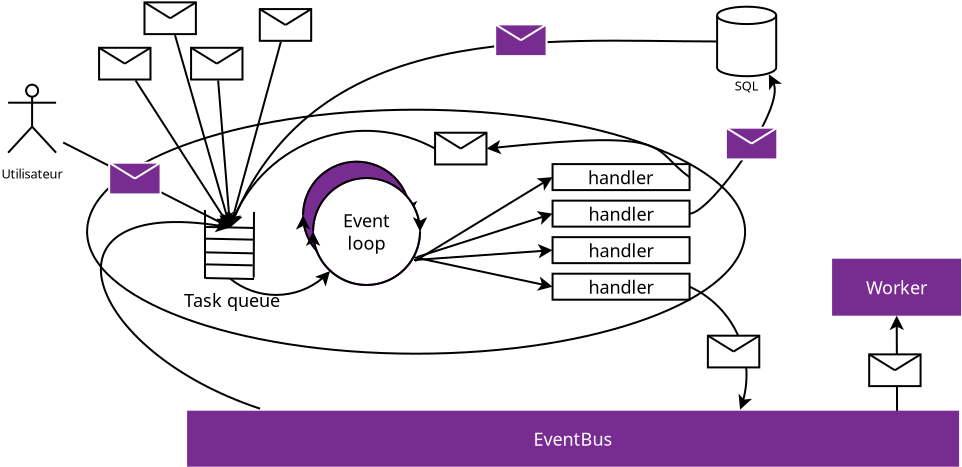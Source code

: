 <?xml version="1.0" encoding="UTF-8"?>
<dia:diagram xmlns:dia="http://www.lysator.liu.se/~alla/dia/">
  <dia:layer name="Background" visible="true" active="true">
    <dia:object type="Standard - Ellipse" version="0" id="O0">
      <dia:attribute name="obj_pos">
        <dia:point val="12.75,11.6"/>
      </dia:attribute>
      <dia:attribute name="obj_bb">
        <dia:rectangle val="12.7,11.55;45.7,23.85"/>
      </dia:attribute>
      <dia:attribute name="elem_corner">
        <dia:point val="12.75,11.6"/>
      </dia:attribute>
      <dia:attribute name="elem_width">
        <dia:real val="32.9"/>
      </dia:attribute>
      <dia:attribute name="elem_height">
        <dia:real val="12.2"/>
      </dia:attribute>
      <dia:attribute name="border_width">
        <dia:real val="0.1"/>
      </dia:attribute>
      <dia:attribute name="show_background">
        <dia:boolean val="false"/>
      </dia:attribute>
    </dia:object>
    <dia:object type="Standard - Line" version="0" id="O1">
      <dia:attribute name="obj_pos">
        <dia:point val="53.25,27.25"/>
      </dia:attribute>
      <dia:attribute name="obj_bb">
        <dia:rectangle val="52.871,21.787;53.594,27.3"/>
      </dia:attribute>
      <dia:attribute name="conn_endpoints">
        <dia:point val="53.25,27.25"/>
        <dia:point val="53.23,21.899"/>
      </dia:attribute>
      <dia:attribute name="numcp">
        <dia:int val="1"/>
      </dia:attribute>
      <dia:attribute name="end_arrow">
        <dia:enum val="22"/>
      </dia:attribute>
      <dia:attribute name="end_arrow_length">
        <dia:real val="0.5"/>
      </dia:attribute>
      <dia:attribute name="end_arrow_width">
        <dia:real val="0.5"/>
      </dia:attribute>
      <dia:connections>
        <dia:connection handle="1" to="O45" connection="8"/>
      </dia:connections>
    </dia:object>
    <dia:group>
      <dia:object type="Standard - Box" version="0" id="O2">
        <dia:attribute name="obj_pos">
          <dia:point val="17.949,8.504"/>
        </dia:attribute>
        <dia:attribute name="obj_bb">
          <dia:rectangle val="17.899,8.454;20.569,10.141"/>
        </dia:attribute>
        <dia:attribute name="elem_corner">
          <dia:point val="17.949,8.504"/>
        </dia:attribute>
        <dia:attribute name="elem_width">
          <dia:real val="2.57"/>
        </dia:attribute>
        <dia:attribute name="elem_height">
          <dia:real val="1.587"/>
        </dia:attribute>
        <dia:attribute name="show_background">
          <dia:boolean val="true"/>
        </dia:attribute>
      </dia:object>
      <dia:object type="Standard - Line" version="0" id="O3">
        <dia:attribute name="obj_pos">
          <dia:point val="17.949,8.504"/>
        </dia:attribute>
        <dia:attribute name="obj_bb">
          <dia:rectangle val="17.88,8.435;19.303,9.366"/>
        </dia:attribute>
        <dia:attribute name="conn_endpoints">
          <dia:point val="17.949,8.504"/>
          <dia:point val="19.234,9.298"/>
        </dia:attribute>
        <dia:attribute name="numcp">
          <dia:int val="1"/>
        </dia:attribute>
        <dia:connections>
          <dia:connection handle="0" to="O2" connection="0"/>
          <dia:connection handle="1" to="O2" connection="8"/>
        </dia:connections>
      </dia:object>
      <dia:object type="Standard - Line" version="0" id="O4">
        <dia:attribute name="obj_pos">
          <dia:point val="20.519,8.504"/>
        </dia:attribute>
        <dia:attribute name="obj_bb">
          <dia:rectangle val="19.165,8.435;20.588,9.366"/>
        </dia:attribute>
        <dia:attribute name="conn_endpoints">
          <dia:point val="20.519,8.504"/>
          <dia:point val="19.234,9.298"/>
        </dia:attribute>
        <dia:attribute name="numcp">
          <dia:int val="1"/>
        </dia:attribute>
        <dia:connections>
          <dia:connection handle="0" to="O2" connection="2"/>
          <dia:connection handle="1" to="O2" connection="8"/>
        </dia:connections>
      </dia:object>
    </dia:group>
    <dia:group>
      <dia:object type="Standard - Box" version="0" id="O5">
        <dia:attribute name="obj_pos">
          <dia:point val="13.349,8.504"/>
        </dia:attribute>
        <dia:attribute name="obj_bb">
          <dia:rectangle val="13.299,8.454;15.969,10.141"/>
        </dia:attribute>
        <dia:attribute name="elem_corner">
          <dia:point val="13.349,8.504"/>
        </dia:attribute>
        <dia:attribute name="elem_width">
          <dia:real val="2.57"/>
        </dia:attribute>
        <dia:attribute name="elem_height">
          <dia:real val="1.587"/>
        </dia:attribute>
        <dia:attribute name="show_background">
          <dia:boolean val="true"/>
        </dia:attribute>
      </dia:object>
      <dia:object type="Standard - Line" version="0" id="O6">
        <dia:attribute name="obj_pos">
          <dia:point val="13.349,8.504"/>
        </dia:attribute>
        <dia:attribute name="obj_bb">
          <dia:rectangle val="13.28,8.435;14.703,9.366"/>
        </dia:attribute>
        <dia:attribute name="conn_endpoints">
          <dia:point val="13.349,8.504"/>
          <dia:point val="14.634,9.298"/>
        </dia:attribute>
        <dia:attribute name="numcp">
          <dia:int val="1"/>
        </dia:attribute>
        <dia:connections>
          <dia:connection handle="0" to="O5" connection="0"/>
          <dia:connection handle="1" to="O5" connection="8"/>
        </dia:connections>
      </dia:object>
      <dia:object type="Standard - Line" version="0" id="O7">
        <dia:attribute name="obj_pos">
          <dia:point val="15.919,8.504"/>
        </dia:attribute>
        <dia:attribute name="obj_bb">
          <dia:rectangle val="14.565,8.435;15.988,9.366"/>
        </dia:attribute>
        <dia:attribute name="conn_endpoints">
          <dia:point val="15.919,8.504"/>
          <dia:point val="14.634,9.298"/>
        </dia:attribute>
        <dia:attribute name="numcp">
          <dia:int val="1"/>
        </dia:attribute>
        <dia:connections>
          <dia:connection handle="0" to="O5" connection="2"/>
          <dia:connection handle="1" to="O5" connection="8"/>
        </dia:connections>
      </dia:object>
    </dia:group>
    <dia:group>
      <dia:object type="Standard - Box" version="0" id="O8">
        <dia:attribute name="obj_pos">
          <dia:point val="21.384,6.569"/>
        </dia:attribute>
        <dia:attribute name="obj_bb">
          <dia:rectangle val="21.334,6.519;24.004,8.206"/>
        </dia:attribute>
        <dia:attribute name="elem_corner">
          <dia:point val="21.384,6.569"/>
        </dia:attribute>
        <dia:attribute name="elem_width">
          <dia:real val="2.57"/>
        </dia:attribute>
        <dia:attribute name="elem_height">
          <dia:real val="1.587"/>
        </dia:attribute>
        <dia:attribute name="show_background">
          <dia:boolean val="true"/>
        </dia:attribute>
      </dia:object>
      <dia:object type="Standard - Line" version="0" id="O9">
        <dia:attribute name="obj_pos">
          <dia:point val="21.384,6.569"/>
        </dia:attribute>
        <dia:attribute name="obj_bb">
          <dia:rectangle val="21.315,6.5;22.738,7.431"/>
        </dia:attribute>
        <dia:attribute name="conn_endpoints">
          <dia:point val="21.384,6.569"/>
          <dia:point val="22.669,7.363"/>
        </dia:attribute>
        <dia:attribute name="numcp">
          <dia:int val="1"/>
        </dia:attribute>
        <dia:connections>
          <dia:connection handle="0" to="O8" connection="0"/>
          <dia:connection handle="1" to="O8" connection="8"/>
        </dia:connections>
      </dia:object>
      <dia:object type="Standard - Line" version="0" id="O10">
        <dia:attribute name="obj_pos">
          <dia:point val="23.954,6.569"/>
        </dia:attribute>
        <dia:attribute name="obj_bb">
          <dia:rectangle val="22.6,6.5;24.023,7.431"/>
        </dia:attribute>
        <dia:attribute name="conn_endpoints">
          <dia:point val="23.954,6.569"/>
          <dia:point val="22.669,7.363"/>
        </dia:attribute>
        <dia:attribute name="numcp">
          <dia:int val="1"/>
        </dia:attribute>
        <dia:connections>
          <dia:connection handle="0" to="O8" connection="2"/>
          <dia:connection handle="1" to="O8" connection="8"/>
        </dia:connections>
      </dia:object>
    </dia:group>
    <dia:group>
      <dia:object type="Standard - Box" version="0" id="O11">
        <dia:attribute name="obj_pos">
          <dia:point val="15.619,6.234"/>
        </dia:attribute>
        <dia:attribute name="obj_bb">
          <dia:rectangle val="15.569,6.184;18.239,7.871"/>
        </dia:attribute>
        <dia:attribute name="elem_corner">
          <dia:point val="15.619,6.234"/>
        </dia:attribute>
        <dia:attribute name="elem_width">
          <dia:real val="2.57"/>
        </dia:attribute>
        <dia:attribute name="elem_height">
          <dia:real val="1.587"/>
        </dia:attribute>
        <dia:attribute name="show_background">
          <dia:boolean val="true"/>
        </dia:attribute>
      </dia:object>
      <dia:object type="Standard - Line" version="0" id="O12">
        <dia:attribute name="obj_pos">
          <dia:point val="15.619,6.234"/>
        </dia:attribute>
        <dia:attribute name="obj_bb">
          <dia:rectangle val="15.55,6.165;16.973,7.096"/>
        </dia:attribute>
        <dia:attribute name="conn_endpoints">
          <dia:point val="15.619,6.234"/>
          <dia:point val="16.904,7.028"/>
        </dia:attribute>
        <dia:attribute name="numcp">
          <dia:int val="1"/>
        </dia:attribute>
        <dia:connections>
          <dia:connection handle="0" to="O11" connection="0"/>
          <dia:connection handle="1" to="O11" connection="8"/>
        </dia:connections>
      </dia:object>
      <dia:object type="Standard - Line" version="0" id="O13">
        <dia:attribute name="obj_pos">
          <dia:point val="18.189,6.234"/>
        </dia:attribute>
        <dia:attribute name="obj_bb">
          <dia:rectangle val="16.835,6.165;18.258,7.096"/>
        </dia:attribute>
        <dia:attribute name="conn_endpoints">
          <dia:point val="18.189,6.234"/>
          <dia:point val="16.904,7.028"/>
        </dia:attribute>
        <dia:attribute name="numcp">
          <dia:int val="1"/>
        </dia:attribute>
        <dia:connections>
          <dia:connection handle="0" to="O11" connection="2"/>
          <dia:connection handle="1" to="O11" connection="8"/>
        </dia:connections>
      </dia:object>
    </dia:group>
    <dia:object type="Standard - Line" version="0" id="O14">
      <dia:attribute name="obj_pos">
        <dia:point val="15.175,10.139"/>
      </dia:attribute>
      <dia:attribute name="obj_bb">
        <dia:rectangle val="15.106,10.07;19.97,17.582"/>
      </dia:attribute>
      <dia:attribute name="conn_endpoints">
        <dia:point val="15.175,10.139"/>
        <dia:point val="19.901,17.488"/>
      </dia:attribute>
      <dia:attribute name="numcp">
        <dia:int val="1"/>
      </dia:attribute>
      <dia:attribute name="end_arrow">
        <dia:enum val="22"/>
      </dia:attribute>
      <dia:attribute name="end_arrow_length">
        <dia:real val="0.5"/>
      </dia:attribute>
      <dia:attribute name="end_arrow_width">
        <dia:real val="0.5"/>
      </dia:attribute>
    </dia:object>
    <dia:object type="Standard - Line" version="0" id="O15">
      <dia:attribute name="obj_pos">
        <dia:point val="19.302,10.139"/>
      </dia:attribute>
      <dia:attribute name="obj_bb">
        <dia:rectangle val="19.248,10.086;20.212,17.6"/>
      </dia:attribute>
      <dia:attribute name="conn_endpoints">
        <dia:point val="19.302,10.139"/>
        <dia:point val="19.901,17.488"/>
      </dia:attribute>
      <dia:attribute name="numcp">
        <dia:int val="1"/>
      </dia:attribute>
      <dia:attribute name="end_arrow">
        <dia:enum val="22"/>
      </dia:attribute>
      <dia:attribute name="end_arrow_length">
        <dia:real val="0.5"/>
      </dia:attribute>
      <dia:attribute name="end_arrow_width">
        <dia:real val="0.5"/>
      </dia:attribute>
    </dia:object>
    <dia:object type="Standard - Line" version="0" id="O16">
      <dia:attribute name="obj_pos">
        <dia:point val="11.644,13.287"/>
      </dia:attribute>
      <dia:attribute name="obj_bb">
        <dia:rectangle val="11.577,13.219;20.001,17.558"/>
      </dia:attribute>
      <dia:attribute name="conn_endpoints">
        <dia:point val="11.644,13.287"/>
        <dia:point val="19.901,17.488"/>
      </dia:attribute>
      <dia:attribute name="numcp">
        <dia:int val="1"/>
      </dia:attribute>
      <dia:attribute name="end_arrow">
        <dia:enum val="22"/>
      </dia:attribute>
      <dia:attribute name="end_arrow_length">
        <dia:real val="0.5"/>
      </dia:attribute>
      <dia:attribute name="end_arrow_width">
        <dia:real val="0.5"/>
      </dia:attribute>
      <dia:connections>
        <dia:connection handle="0" to="O73" connection="8"/>
      </dia:connections>
    </dia:object>
    <dia:object type="Standard - Line" version="0" id="O17">
      <dia:attribute name="obj_pos">
        <dia:point val="22.438,8.206"/>
      </dia:attribute>
      <dia:attribute name="obj_bb">
        <dia:rectangle val="19.713,8.145;22.5,17.596"/>
      </dia:attribute>
      <dia:attribute name="conn_endpoints">
        <dia:point val="22.438,8.206"/>
        <dia:point val="19.901,17.488"/>
      </dia:attribute>
      <dia:attribute name="numcp">
        <dia:int val="1"/>
      </dia:attribute>
      <dia:attribute name="end_arrow">
        <dia:enum val="22"/>
      </dia:attribute>
      <dia:attribute name="end_arrow_length">
        <dia:real val="0.5"/>
      </dia:attribute>
      <dia:attribute name="end_arrow_width">
        <dia:real val="0.5"/>
      </dia:attribute>
    </dia:object>
    <dia:object type="Standard - Line" version="0" id="O18">
      <dia:attribute name="obj_pos">
        <dia:point val="17.145,7.871"/>
      </dia:attribute>
      <dia:attribute name="obj_bb">
        <dia:rectangle val="17.084,7.809;20.08,17.596"/>
      </dia:attribute>
      <dia:attribute name="conn_endpoints">
        <dia:point val="17.145,7.871"/>
        <dia:point val="19.901,17.488"/>
      </dia:attribute>
      <dia:attribute name="numcp">
        <dia:int val="1"/>
      </dia:attribute>
      <dia:attribute name="end_arrow">
        <dia:enum val="22"/>
      </dia:attribute>
      <dia:attribute name="end_arrow_length">
        <dia:real val="0.5"/>
      </dia:attribute>
      <dia:attribute name="end_arrow_width">
        <dia:real val="0.5"/>
      </dia:attribute>
    </dia:object>
    <dia:group>
      <dia:object type="Standard - Box" version="0" id="O19">
        <dia:attribute name="obj_pos">
          <dia:point val="36.023,14.32"/>
        </dia:attribute>
        <dia:attribute name="obj_bb">
          <dia:rectangle val="35.972,14.27;42.922,15.67"/>
        </dia:attribute>
        <dia:attribute name="elem_corner">
          <dia:point val="36.023,14.32"/>
        </dia:attribute>
        <dia:attribute name="elem_width">
          <dia:real val="6.85"/>
        </dia:attribute>
        <dia:attribute name="elem_height">
          <dia:real val="1.3"/>
        </dia:attribute>
        <dia:attribute name="show_background">
          <dia:boolean val="true"/>
        </dia:attribute>
      </dia:object>
      <dia:object type="Standard - Text" version="1" id="O20">
        <dia:attribute name="obj_pos">
          <dia:point val="39.447,14.97"/>
        </dia:attribute>
        <dia:attribute name="obj_bb">
          <dia:rectangle val="37.725,14.445;41.17,15.495"/>
        </dia:attribute>
        <dia:attribute name="text">
          <dia:composite type="text">
            <dia:attribute name="string">
              <dia:string>#handler#</dia:string>
            </dia:attribute>
            <dia:attribute name="font">
              <dia:font family="sans" style="0" name="Helvetica"/>
            </dia:attribute>
            <dia:attribute name="height">
              <dia:real val="1.129"/>
            </dia:attribute>
            <dia:attribute name="pos">
              <dia:point val="39.447,15.283"/>
            </dia:attribute>
            <dia:attribute name="color">
              <dia:color val="#000000"/>
            </dia:attribute>
            <dia:attribute name="alignment">
              <dia:enum val="1"/>
            </dia:attribute>
          </dia:composite>
        </dia:attribute>
        <dia:attribute name="valign">
          <dia:enum val="2"/>
        </dia:attribute>
        <dia:connections>
          <dia:connection handle="0" to="O19" connection="8"/>
        </dia:connections>
      </dia:object>
    </dia:group>
    <dia:group>
      <dia:object type="Standard - Box" version="0" id="O21">
        <dia:attribute name="obj_pos">
          <dia:point val="36.023,16.147"/>
        </dia:attribute>
        <dia:attribute name="obj_bb">
          <dia:rectangle val="35.972,16.097;42.922,17.497"/>
        </dia:attribute>
        <dia:attribute name="elem_corner">
          <dia:point val="36.023,16.147"/>
        </dia:attribute>
        <dia:attribute name="elem_width">
          <dia:real val="6.85"/>
        </dia:attribute>
        <dia:attribute name="elem_height">
          <dia:real val="1.3"/>
        </dia:attribute>
        <dia:attribute name="show_background">
          <dia:boolean val="true"/>
        </dia:attribute>
      </dia:object>
      <dia:object type="Standard - Text" version="1" id="O22">
        <dia:attribute name="obj_pos">
          <dia:point val="39.447,16.797"/>
        </dia:attribute>
        <dia:attribute name="obj_bb">
          <dia:rectangle val="37.725,16.272;41.17,17.322"/>
        </dia:attribute>
        <dia:attribute name="text">
          <dia:composite type="text">
            <dia:attribute name="string">
              <dia:string>#handler#</dia:string>
            </dia:attribute>
            <dia:attribute name="font">
              <dia:font family="sans" style="0" name="Helvetica"/>
            </dia:attribute>
            <dia:attribute name="height">
              <dia:real val="1.129"/>
            </dia:attribute>
            <dia:attribute name="pos">
              <dia:point val="39.447,17.109"/>
            </dia:attribute>
            <dia:attribute name="color">
              <dia:color val="#000000"/>
            </dia:attribute>
            <dia:attribute name="alignment">
              <dia:enum val="1"/>
            </dia:attribute>
          </dia:composite>
        </dia:attribute>
        <dia:attribute name="valign">
          <dia:enum val="2"/>
        </dia:attribute>
        <dia:connections>
          <dia:connection handle="0" to="O21" connection="8"/>
        </dia:connections>
      </dia:object>
    </dia:group>
    <dia:group>
      <dia:object type="Standard - Box" version="0" id="O23">
        <dia:attribute name="obj_pos">
          <dia:point val="36.023,19.8"/>
        </dia:attribute>
        <dia:attribute name="obj_bb">
          <dia:rectangle val="35.972,19.75;42.922,21.15"/>
        </dia:attribute>
        <dia:attribute name="elem_corner">
          <dia:point val="36.023,19.8"/>
        </dia:attribute>
        <dia:attribute name="elem_width">
          <dia:real val="6.85"/>
        </dia:attribute>
        <dia:attribute name="elem_height">
          <dia:real val="1.3"/>
        </dia:attribute>
        <dia:attribute name="show_background">
          <dia:boolean val="true"/>
        </dia:attribute>
      </dia:object>
      <dia:object type="Standard - Text" version="1" id="O24">
        <dia:attribute name="obj_pos">
          <dia:point val="39.447,20.45"/>
        </dia:attribute>
        <dia:attribute name="obj_bb">
          <dia:rectangle val="37.725,19.925;41.17,20.975"/>
        </dia:attribute>
        <dia:attribute name="text">
          <dia:composite type="text">
            <dia:attribute name="string">
              <dia:string>#handler#</dia:string>
            </dia:attribute>
            <dia:attribute name="font">
              <dia:font family="sans" style="0" name="Helvetica"/>
            </dia:attribute>
            <dia:attribute name="height">
              <dia:real val="1.129"/>
            </dia:attribute>
            <dia:attribute name="pos">
              <dia:point val="39.447,20.762"/>
            </dia:attribute>
            <dia:attribute name="color">
              <dia:color val="#000000"/>
            </dia:attribute>
            <dia:attribute name="alignment">
              <dia:enum val="1"/>
            </dia:attribute>
          </dia:composite>
        </dia:attribute>
        <dia:attribute name="valign">
          <dia:enum val="2"/>
        </dia:attribute>
        <dia:connections>
          <dia:connection handle="0" to="O23" connection="8"/>
        </dia:connections>
      </dia:object>
    </dia:group>
    <dia:group>
      <dia:object type="Standard - Box" version="0" id="O25">
        <dia:attribute name="obj_pos">
          <dia:point val="36.023,17.973"/>
        </dia:attribute>
        <dia:attribute name="obj_bb">
          <dia:rectangle val="35.972,17.923;42.922,19.323"/>
        </dia:attribute>
        <dia:attribute name="elem_corner">
          <dia:point val="36.023,17.973"/>
        </dia:attribute>
        <dia:attribute name="elem_width">
          <dia:real val="6.85"/>
        </dia:attribute>
        <dia:attribute name="elem_height">
          <dia:real val="1.3"/>
        </dia:attribute>
        <dia:attribute name="show_background">
          <dia:boolean val="true"/>
        </dia:attribute>
      </dia:object>
      <dia:object type="Standard - Text" version="1" id="O26">
        <dia:attribute name="obj_pos">
          <dia:point val="39.447,18.623"/>
        </dia:attribute>
        <dia:attribute name="obj_bb">
          <dia:rectangle val="37.725,18.098;41.17,19.148"/>
        </dia:attribute>
        <dia:attribute name="text">
          <dia:composite type="text">
            <dia:attribute name="string">
              <dia:string>#handler#</dia:string>
            </dia:attribute>
            <dia:attribute name="font">
              <dia:font family="sans" style="0" name="Helvetica"/>
            </dia:attribute>
            <dia:attribute name="height">
              <dia:real val="1.129"/>
            </dia:attribute>
            <dia:attribute name="pos">
              <dia:point val="39.447,18.936"/>
            </dia:attribute>
            <dia:attribute name="color">
              <dia:color val="#000000"/>
            </dia:attribute>
            <dia:attribute name="alignment">
              <dia:enum val="1"/>
            </dia:attribute>
          </dia:composite>
        </dia:attribute>
        <dia:attribute name="valign">
          <dia:enum val="2"/>
        </dia:attribute>
        <dia:connections>
          <dia:connection handle="0" to="O25" connection="8"/>
        </dia:connections>
      </dia:object>
    </dia:group>
    <dia:object type="Standard - Line" version="0" id="O27">
      <dia:attribute name="obj_pos">
        <dia:point val="29.145,19.167"/>
      </dia:attribute>
      <dia:attribute name="obj_bb">
        <dia:rectangle val="29.076,14.901;36.118,19.236"/>
      </dia:attribute>
      <dia:attribute name="conn_endpoints">
        <dia:point val="29.145,19.167"/>
        <dia:point val="36.023,14.97"/>
      </dia:attribute>
      <dia:attribute name="numcp">
        <dia:int val="1"/>
      </dia:attribute>
      <dia:attribute name="end_arrow">
        <dia:enum val="22"/>
      </dia:attribute>
      <dia:attribute name="end_arrow_length">
        <dia:real val="0.5"/>
      </dia:attribute>
      <dia:attribute name="end_arrow_width">
        <dia:real val="0.5"/>
      </dia:attribute>
    </dia:object>
    <dia:object type="Standard - Line" version="0" id="O28">
      <dia:attribute name="obj_pos">
        <dia:point val="29.245,18.967"/>
      </dia:attribute>
      <dia:attribute name="obj_bb">
        <dia:rectangle val="29.182,16.639;36.129,19.03"/>
      </dia:attribute>
      <dia:attribute name="conn_endpoints">
        <dia:point val="29.245,18.967"/>
        <dia:point val="36.023,16.797"/>
      </dia:attribute>
      <dia:attribute name="numcp">
        <dia:int val="1"/>
      </dia:attribute>
      <dia:attribute name="end_arrow">
        <dia:enum val="22"/>
      </dia:attribute>
      <dia:attribute name="end_arrow_length">
        <dia:real val="0.5"/>
      </dia:attribute>
      <dia:attribute name="end_arrow_width">
        <dia:real val="0.5"/>
      </dia:attribute>
    </dia:object>
    <dia:object type="Standard - Line" version="0" id="O29">
      <dia:attribute name="obj_pos">
        <dia:point val="29.095,19.117"/>
      </dia:attribute>
      <dia:attribute name="obj_bb">
        <dia:rectangle val="29.042,18.306;36.134,19.171"/>
      </dia:attribute>
      <dia:attribute name="conn_endpoints">
        <dia:point val="29.095,19.117"/>
        <dia:point val="36.023,18.623"/>
      </dia:attribute>
      <dia:attribute name="numcp">
        <dia:int val="1"/>
      </dia:attribute>
      <dia:attribute name="end_arrow">
        <dia:enum val="22"/>
      </dia:attribute>
      <dia:attribute name="end_arrow_length">
        <dia:real val="0.5"/>
      </dia:attribute>
      <dia:attribute name="end_arrow_width">
        <dia:real val="0.5"/>
      </dia:attribute>
    </dia:object>
    <dia:object type="Standard - Line" version="0" id="O30">
      <dia:attribute name="obj_pos">
        <dia:point val="29.045,18.967"/>
      </dia:attribute>
      <dia:attribute name="obj_bb">
        <dia:rectangle val="28.986,18.908;36.132,20.677"/>
      </dia:attribute>
      <dia:attribute name="conn_endpoints">
        <dia:point val="29.045,18.967"/>
        <dia:point val="36.023,20.45"/>
      </dia:attribute>
      <dia:attribute name="numcp">
        <dia:int val="1"/>
      </dia:attribute>
      <dia:attribute name="end_arrow">
        <dia:enum val="22"/>
      </dia:attribute>
      <dia:attribute name="end_arrow_length">
        <dia:real val="0.5"/>
      </dia:attribute>
      <dia:attribute name="end_arrow_width">
        <dia:real val="0.5"/>
      </dia:attribute>
    </dia:object>
    <dia:group>
      <dia:object type="Standard - Box" version="0" id="O31">
        <dia:attribute name="obj_pos">
          <dia:point val="30.149,12.751"/>
        </dia:attribute>
        <dia:attribute name="obj_bb">
          <dia:rectangle val="30.099,12.701;32.769,14.389"/>
        </dia:attribute>
        <dia:attribute name="elem_corner">
          <dia:point val="30.149,12.751"/>
        </dia:attribute>
        <dia:attribute name="elem_width">
          <dia:real val="2.57"/>
        </dia:attribute>
        <dia:attribute name="elem_height">
          <dia:real val="1.587"/>
        </dia:attribute>
        <dia:attribute name="show_background">
          <dia:boolean val="true"/>
        </dia:attribute>
      </dia:object>
      <dia:object type="Standard - Line" version="0" id="O32">
        <dia:attribute name="obj_pos">
          <dia:point val="30.149,12.751"/>
        </dia:attribute>
        <dia:attribute name="obj_bb">
          <dia:rectangle val="30.08,12.682;31.503,13.614"/>
        </dia:attribute>
        <dia:attribute name="conn_endpoints">
          <dia:point val="30.149,12.751"/>
          <dia:point val="31.434,13.545"/>
        </dia:attribute>
        <dia:attribute name="numcp">
          <dia:int val="1"/>
        </dia:attribute>
        <dia:connections>
          <dia:connection handle="0" to="O31" connection="0"/>
          <dia:connection handle="1" to="O31" connection="8"/>
        </dia:connections>
      </dia:object>
      <dia:object type="Standard - Line" version="0" id="O33">
        <dia:attribute name="obj_pos">
          <dia:point val="32.719,12.751"/>
        </dia:attribute>
        <dia:attribute name="obj_bb">
          <dia:rectangle val="31.365,12.682;32.788,13.614"/>
        </dia:attribute>
        <dia:attribute name="conn_endpoints">
          <dia:point val="32.719,12.751"/>
          <dia:point val="31.434,13.545"/>
        </dia:attribute>
        <dia:attribute name="numcp">
          <dia:int val="1"/>
        </dia:attribute>
        <dia:connections>
          <dia:connection handle="0" to="O31" connection="2"/>
          <dia:connection handle="1" to="O31" connection="8"/>
        </dia:connections>
      </dia:object>
    </dia:group>
    <dia:object type="Standard - Arc" version="0" id="O34">
      <dia:attribute name="obj_pos">
        <dia:point val="30.149,13.545"/>
      </dia:attribute>
      <dia:attribute name="obj_bb">
        <dia:rectangle val="19.794,12.606;30.213,17.553"/>
      </dia:attribute>
      <dia:attribute name="conn_endpoints">
        <dia:point val="30.149,13.545"/>
        <dia:point val="19.901,17.488"/>
      </dia:attribute>
      <dia:attribute name="curve_distance">
        <dia:real val="2.552"/>
      </dia:attribute>
      <dia:attribute name="end_arrow">
        <dia:enum val="22"/>
      </dia:attribute>
      <dia:attribute name="end_arrow_length">
        <dia:real val="0.5"/>
      </dia:attribute>
      <dia:attribute name="end_arrow_width">
        <dia:real val="0.5"/>
      </dia:attribute>
      <dia:connections>
        <dia:connection handle="0" to="O31" connection="3"/>
      </dia:connections>
    </dia:object>
    <dia:object type="Standard - BezierLine" version="0" id="O35">
      <dia:attribute name="obj_pos">
        <dia:point val="42.873,14.97"/>
      </dia:attribute>
      <dia:attribute name="obj_bb">
        <dia:rectangle val="32.719,13.075;42.942,15.04"/>
      </dia:attribute>
      <dia:attribute name="bez_points">
        <dia:point val="42.873,14.97"/>
        <dia:point val="40.85,13.55"/>
        <dia:point val="42.35,12.55"/>
        <dia:point val="32.719,13.545"/>
      </dia:attribute>
      <dia:attribute name="corner_types">
        <dia:enum val="0"/>
        <dia:enum val="0"/>
      </dia:attribute>
      <dia:attribute name="end_arrow">
        <dia:enum val="22"/>
      </dia:attribute>
      <dia:attribute name="end_arrow_length">
        <dia:real val="0.5"/>
      </dia:attribute>
      <dia:attribute name="end_arrow_width">
        <dia:real val="0.5"/>
      </dia:attribute>
      <dia:connections>
        <dia:connection handle="3" to="O31" connection="4"/>
      </dia:connections>
    </dia:object>
    <dia:group>
      <dia:object type="Standard - Line" version="0" id="O36">
        <dia:attribute name="obj_pos">
          <dia:point val="18.645,16.617"/>
        </dia:attribute>
        <dia:attribute name="obj_bb">
          <dia:rectangle val="18.595,16.567;18.695,20.1"/>
        </dia:attribute>
        <dia:attribute name="conn_endpoints">
          <dia:point val="18.645,16.617"/>
          <dia:point val="18.645,20.05"/>
        </dia:attribute>
        <dia:attribute name="numcp">
          <dia:int val="1"/>
        </dia:attribute>
      </dia:object>
      <dia:object type="Standard - Line" version="0" id="O37">
        <dia:attribute name="obj_pos">
          <dia:point val="21.095,16.717"/>
        </dia:attribute>
        <dia:attribute name="obj_bb">
          <dia:rectangle val="21.03,16.667;21.145,20.05"/>
        </dia:attribute>
        <dia:attribute name="conn_endpoints">
          <dia:point val="21.095,16.717"/>
          <dia:point val="21.08,20"/>
        </dia:attribute>
        <dia:attribute name="numcp">
          <dia:int val="1"/>
        </dia:attribute>
      </dia:object>
      <dia:object type="Standard - Line" version="0" id="O38">
        <dia:attribute name="obj_pos">
          <dia:point val="18.695,20.017"/>
        </dia:attribute>
        <dia:attribute name="obj_bb">
          <dia:rectangle val="18.644,19.966;21.146,20.118"/>
        </dia:attribute>
        <dia:attribute name="conn_endpoints">
          <dia:point val="18.695,20.017"/>
          <dia:point val="21.095,20.067"/>
        </dia:attribute>
        <dia:attribute name="numcp">
          <dia:int val="1"/>
        </dia:attribute>
      </dia:object>
      <dia:object type="Standard - Line" version="0" id="O39">
        <dia:attribute name="obj_pos">
          <dia:point val="18.631,19.333"/>
        </dia:attribute>
        <dia:attribute name="obj_bb">
          <dia:rectangle val="18.58,19.282;21.082,19.434"/>
        </dia:attribute>
        <dia:attribute name="conn_endpoints">
          <dia:point val="18.631,19.333"/>
          <dia:point val="21.031,19.383"/>
        </dia:attribute>
        <dia:attribute name="numcp">
          <dia:int val="1"/>
        </dia:attribute>
      </dia:object>
      <dia:object type="Standard - Line" version="0" id="O40">
        <dia:attribute name="obj_pos">
          <dia:point val="18.681,18.733"/>
        </dia:attribute>
        <dia:attribute name="obj_bb">
          <dia:rectangle val="18.63,18.682;21.132,18.834"/>
        </dia:attribute>
        <dia:attribute name="conn_endpoints">
          <dia:point val="18.681,18.733"/>
          <dia:point val="21.081,18.783"/>
        </dia:attribute>
        <dia:attribute name="numcp">
          <dia:int val="1"/>
        </dia:attribute>
      </dia:object>
      <dia:object type="Standard - Line" version="0" id="O41">
        <dia:attribute name="obj_pos">
          <dia:point val="18.666,18.048"/>
        </dia:attribute>
        <dia:attribute name="obj_bb">
          <dia:rectangle val="18.615,17.997;21.117,18.149"/>
        </dia:attribute>
        <dia:attribute name="conn_endpoints">
          <dia:point val="18.666,18.048"/>
          <dia:point val="21.066,18.098"/>
        </dia:attribute>
        <dia:attribute name="numcp">
          <dia:int val="1"/>
        </dia:attribute>
      </dia:object>
      <dia:object type="Standard - Line" version="0" id="O42">
        <dia:attribute name="obj_pos">
          <dia:point val="18.701,17.463"/>
        </dia:attribute>
        <dia:attribute name="obj_bb">
          <dia:rectangle val="18.65,17.412;21.152,17.564"/>
        </dia:attribute>
        <dia:attribute name="conn_endpoints">
          <dia:point val="18.701,17.463"/>
          <dia:point val="21.101,17.513"/>
        </dia:attribute>
        <dia:attribute name="numcp">
          <dia:int val="1"/>
        </dia:attribute>
      </dia:object>
    </dia:group>
    <dia:object type="Standard - Arc" version="0" id="O43">
      <dia:attribute name="obj_pos">
        <dia:point val="19.895,20.042"/>
      </dia:attribute>
      <dia:attribute name="obj_bb">
        <dia:rectangle val="19.841,19.614;24.949,20.912"/>
      </dia:attribute>
      <dia:attribute name="conn_endpoints">
        <dia:point val="19.895,20.042"/>
        <dia:point val="24.895,19.667"/>
      </dia:attribute>
      <dia:attribute name="curve_distance">
        <dia:real val="1"/>
      </dia:attribute>
      <dia:attribute name="end_arrow">
        <dia:enum val="22"/>
      </dia:attribute>
      <dia:attribute name="end_arrow_length">
        <dia:real val="0.5"/>
      </dia:attribute>
      <dia:attribute name="end_arrow_width">
        <dia:real val="0.5"/>
      </dia:attribute>
    </dia:object>
    <dia:object type="Standard - Text" version="1" id="O44">
      <dia:attribute name="obj_pos">
        <dia:point val="17.595,21.467"/>
      </dia:attribute>
      <dia:attribute name="obj_bb">
        <dia:rectangle val="17.595,20.63;22.657,21.68"/>
      </dia:attribute>
      <dia:attribute name="text">
        <dia:composite type="text">
          <dia:attribute name="string">
            <dia:string>#Task queue#</dia:string>
          </dia:attribute>
          <dia:attribute name="font">
            <dia:font family="sans" style="0" name="Helvetica"/>
          </dia:attribute>
          <dia:attribute name="height">
            <dia:real val="1.129"/>
          </dia:attribute>
          <dia:attribute name="pos">
            <dia:point val="17.595,21.467"/>
          </dia:attribute>
          <dia:attribute name="color">
            <dia:color val="#000000"/>
          </dia:attribute>
          <dia:attribute name="alignment">
            <dia:enum val="0"/>
          </dia:attribute>
        </dia:composite>
      </dia:attribute>
      <dia:attribute name="valign">
        <dia:enum val="3"/>
      </dia:attribute>
    </dia:object>
    <dia:object type="Standard - Box" version="0" id="O45">
      <dia:attribute name="obj_pos">
        <dia:point val="50.05,19.1"/>
      </dia:attribute>
      <dia:attribute name="obj_bb">
        <dia:rectangle val="50,19.05;56.45,21.9"/>
      </dia:attribute>
      <dia:attribute name="elem_corner">
        <dia:point val="50.05,19.1"/>
      </dia:attribute>
      <dia:attribute name="elem_width">
        <dia:real val="6.35"/>
      </dia:attribute>
      <dia:attribute name="elem_height">
        <dia:real val="2.75"/>
      </dia:attribute>
      <dia:attribute name="border_width">
        <dia:real val="0.1"/>
      </dia:attribute>
      <dia:attribute name="border_color">
        <dia:color val="#782b90"/>
      </dia:attribute>
      <dia:attribute name="inner_color">
        <dia:color val="#782b90"/>
      </dia:attribute>
      <dia:attribute name="show_background">
        <dia:boolean val="true"/>
      </dia:attribute>
    </dia:object>
    <dia:object type="Standard - Text" version="1" id="O46">
      <dia:attribute name="obj_pos">
        <dia:point val="53.225,20.475"/>
      </dia:attribute>
      <dia:attribute name="obj_bb">
        <dia:rectangle val="51.636,19.95;54.814,21"/>
      </dia:attribute>
      <dia:attribute name="text">
        <dia:composite type="text">
          <dia:attribute name="string">
            <dia:string>#Worker#</dia:string>
          </dia:attribute>
          <dia:attribute name="font">
            <dia:font family="sans" style="0" name="Helvetica"/>
          </dia:attribute>
          <dia:attribute name="height">
            <dia:real val="1.129"/>
          </dia:attribute>
          <dia:attribute name="pos">
            <dia:point val="53.225,20.788"/>
          </dia:attribute>
          <dia:attribute name="color">
            <dia:color val="#ffffff"/>
          </dia:attribute>
          <dia:attribute name="alignment">
            <dia:enum val="1"/>
          </dia:attribute>
        </dia:composite>
      </dia:attribute>
      <dia:attribute name="valign">
        <dia:enum val="2"/>
      </dia:attribute>
      <dia:connections>
        <dia:connection handle="0" to="O45" connection="8"/>
      </dia:connections>
    </dia:object>
    <dia:object type="Standard - Box" version="0" id="O47">
      <dia:attribute name="obj_pos">
        <dia:point val="17.8,26.7"/>
      </dia:attribute>
      <dia:attribute name="obj_bb">
        <dia:rectangle val="17.75,26.65;56.35,29.45"/>
      </dia:attribute>
      <dia:attribute name="elem_corner">
        <dia:point val="17.8,26.7"/>
      </dia:attribute>
      <dia:attribute name="elem_width">
        <dia:real val="38.5"/>
      </dia:attribute>
      <dia:attribute name="elem_height">
        <dia:real val="2.7"/>
      </dia:attribute>
      <dia:attribute name="border_width">
        <dia:real val="0.1"/>
      </dia:attribute>
      <dia:attribute name="border_color">
        <dia:color val="#782b90"/>
      </dia:attribute>
      <dia:attribute name="inner_color">
        <dia:color val="#782b90"/>
      </dia:attribute>
      <dia:attribute name="show_background">
        <dia:boolean val="true"/>
      </dia:attribute>
    </dia:object>
    <dia:object type="Standard - Text" version="1" id="O48">
      <dia:attribute name="obj_pos">
        <dia:point val="37.05,28.05"/>
      </dia:attribute>
      <dia:attribute name="obj_bb">
        <dia:rectangle val="34.925,27.525;39.175,28.575"/>
      </dia:attribute>
      <dia:attribute name="text">
        <dia:composite type="text">
          <dia:attribute name="string">
            <dia:string>#EventBus#</dia:string>
          </dia:attribute>
          <dia:attribute name="font">
            <dia:font family="sans" style="0" name="Helvetica"/>
          </dia:attribute>
          <dia:attribute name="height">
            <dia:real val="1.129"/>
          </dia:attribute>
          <dia:attribute name="pos">
            <dia:point val="37.05,28.363"/>
          </dia:attribute>
          <dia:attribute name="color">
            <dia:color val="#ffffff"/>
          </dia:attribute>
          <dia:attribute name="alignment">
            <dia:enum val="1"/>
          </dia:attribute>
        </dia:composite>
      </dia:attribute>
      <dia:attribute name="valign">
        <dia:enum val="2"/>
      </dia:attribute>
      <dia:connections>
        <dia:connection handle="0" to="O47" connection="8"/>
      </dia:connections>
    </dia:object>
    <dia:group>
      <dia:object type="Standard - Box" version="0" id="O49">
        <dia:attribute name="obj_pos">
          <dia:point val="51.854,23.834"/>
        </dia:attribute>
        <dia:attribute name="obj_bb">
          <dia:rectangle val="51.804,23.784;54.474,25.471"/>
        </dia:attribute>
        <dia:attribute name="elem_corner">
          <dia:point val="51.854,23.834"/>
        </dia:attribute>
        <dia:attribute name="elem_width">
          <dia:real val="2.57"/>
        </dia:attribute>
        <dia:attribute name="elem_height">
          <dia:real val="1.587"/>
        </dia:attribute>
        <dia:attribute name="show_background">
          <dia:boolean val="true"/>
        </dia:attribute>
      </dia:object>
      <dia:object type="Standard - Line" version="0" id="O50">
        <dia:attribute name="obj_pos">
          <dia:point val="51.854,23.834"/>
        </dia:attribute>
        <dia:attribute name="obj_bb">
          <dia:rectangle val="51.785,23.765;53.208,24.696"/>
        </dia:attribute>
        <dia:attribute name="conn_endpoints">
          <dia:point val="51.854,23.834"/>
          <dia:point val="53.139,24.628"/>
        </dia:attribute>
        <dia:attribute name="numcp">
          <dia:int val="1"/>
        </dia:attribute>
        <dia:connections>
          <dia:connection handle="0" to="O49" connection="0"/>
          <dia:connection handle="1" to="O49" connection="8"/>
        </dia:connections>
      </dia:object>
      <dia:object type="Standard - Line" version="0" id="O51">
        <dia:attribute name="obj_pos">
          <dia:point val="54.424,23.834"/>
        </dia:attribute>
        <dia:attribute name="obj_bb">
          <dia:rectangle val="53.07,23.765;54.493,24.696"/>
        </dia:attribute>
        <dia:attribute name="conn_endpoints">
          <dia:point val="54.424,23.834"/>
          <dia:point val="53.139,24.628"/>
        </dia:attribute>
        <dia:attribute name="numcp">
          <dia:int val="1"/>
        </dia:attribute>
        <dia:connections>
          <dia:connection handle="0" to="O49" connection="2"/>
          <dia:connection handle="1" to="O49" connection="8"/>
        </dia:connections>
      </dia:object>
    </dia:group>
    <dia:object type="Standard - Arc" version="0" id="O52">
      <dia:attribute name="obj_pos">
        <dia:point val="42.873,20.45"/>
      </dia:attribute>
      <dia:attribute name="obj_bb">
        <dia:rectangle val="42.807,20.385;45.997,26.665"/>
      </dia:attribute>
      <dia:attribute name="conn_endpoints">
        <dia:point val="42.873,20.45"/>
        <dia:point val="45.4,26.6"/>
      </dia:attribute>
      <dia:attribute name="curve_distance">
        <dia:real val="-1.32"/>
      </dia:attribute>
      <dia:attribute name="end_arrow">
        <dia:enum val="22"/>
      </dia:attribute>
      <dia:attribute name="end_arrow_length">
        <dia:real val="0.5"/>
      </dia:attribute>
      <dia:attribute name="end_arrow_width">
        <dia:real val="0.5"/>
      </dia:attribute>
      <dia:connections>
        <dia:connection handle="0" to="O23" connection="4"/>
      </dia:connections>
    </dia:object>
    <dia:group>
      <dia:object type="Standard - Box" version="0" id="O53">
        <dia:attribute name="obj_pos">
          <dia:point val="43.789,22.899"/>
        </dia:attribute>
        <dia:attribute name="obj_bb">
          <dia:rectangle val="43.739,22.849;46.409,24.536"/>
        </dia:attribute>
        <dia:attribute name="elem_corner">
          <dia:point val="43.789,22.899"/>
        </dia:attribute>
        <dia:attribute name="elem_width">
          <dia:real val="2.57"/>
        </dia:attribute>
        <dia:attribute name="elem_height">
          <dia:real val="1.587"/>
        </dia:attribute>
        <dia:attribute name="show_background">
          <dia:boolean val="true"/>
        </dia:attribute>
      </dia:object>
      <dia:object type="Standard - Line" version="0" id="O54">
        <dia:attribute name="obj_pos">
          <dia:point val="43.789,22.899"/>
        </dia:attribute>
        <dia:attribute name="obj_bb">
          <dia:rectangle val="43.72,22.83;45.143,23.761"/>
        </dia:attribute>
        <dia:attribute name="conn_endpoints">
          <dia:point val="43.789,22.899"/>
          <dia:point val="45.074,23.693"/>
        </dia:attribute>
        <dia:attribute name="numcp">
          <dia:int val="1"/>
        </dia:attribute>
        <dia:connections>
          <dia:connection handle="0" to="O53" connection="0"/>
          <dia:connection handle="1" to="O53" connection="8"/>
        </dia:connections>
      </dia:object>
      <dia:object type="Standard - Line" version="0" id="O55">
        <dia:attribute name="obj_pos">
          <dia:point val="46.359,22.899"/>
        </dia:attribute>
        <dia:attribute name="obj_bb">
          <dia:rectangle val="45.005,22.83;46.428,23.761"/>
        </dia:attribute>
        <dia:attribute name="conn_endpoints">
          <dia:point val="46.359,22.899"/>
          <dia:point val="45.074,23.693"/>
        </dia:attribute>
        <dia:attribute name="numcp">
          <dia:int val="1"/>
        </dia:attribute>
        <dia:connections>
          <dia:connection handle="0" to="O53" connection="2"/>
          <dia:connection handle="1" to="O53" connection="8"/>
        </dia:connections>
      </dia:object>
    </dia:group>
    <dia:object type="Standard - BezierLine" version="0" id="O56">
      <dia:attribute name="obj_pos">
        <dia:point val="21.4,26.55"/>
      </dia:attribute>
      <dia:attribute name="obj_bb">
        <dia:rectangle val="13.389,17.017;21.463,26.613"/>
      </dia:attribute>
      <dia:attribute name="bez_points">
        <dia:point val="21.4,26.55"/>
        <dia:point val="12.5,23.6"/>
        <dia:point val="10,15.9"/>
        <dia:point val="19.901,17.488"/>
      </dia:attribute>
      <dia:attribute name="corner_types">
        <dia:enum val="0"/>
        <dia:enum val="0"/>
      </dia:attribute>
      <dia:attribute name="end_arrow">
        <dia:enum val="22"/>
      </dia:attribute>
      <dia:attribute name="end_arrow_length">
        <dia:real val="0.5"/>
      </dia:attribute>
      <dia:attribute name="end_arrow_width">
        <dia:real val="0.5"/>
      </dia:attribute>
      <dia:connections>
        <dia:connection handle="3" to="O42" connection="0"/>
      </dia:connections>
    </dia:object>
    <dia:group>
      <dia:object type="Standard - Ellipse" version="0" id="O57">
        <dia:attribute name="obj_pos">
          <dia:point val="23.55,14.2"/>
        </dia:attribute>
        <dia:attribute name="obj_bb">
          <dia:rectangle val="23.5,14.15;28.95,19.6"/>
        </dia:attribute>
        <dia:attribute name="elem_corner">
          <dia:point val="23.55,14.2"/>
        </dia:attribute>
        <dia:attribute name="elem_width">
          <dia:real val="5.35"/>
        </dia:attribute>
        <dia:attribute name="elem_height">
          <dia:real val="5.35"/>
        </dia:attribute>
        <dia:attribute name="border_width">
          <dia:real val="0.1"/>
        </dia:attribute>
        <dia:attribute name="border_color">
          <dia:color val="#782b90"/>
        </dia:attribute>
        <dia:attribute name="inner_color">
          <dia:color val="#782b90"/>
        </dia:attribute>
        <dia:attribute name="aspect">
          <dia:enum val="2"/>
        </dia:attribute>
      </dia:object>
      <dia:object type="Standard - Arc" version="0" id="O58">
        <dia:attribute name="obj_pos">
          <dia:point val="23.55,16.875"/>
        </dia:attribute>
        <dia:attribute name="obj_bb">
          <dia:rectangle val="23.5,14.15;29.262,16.925"/>
        </dia:attribute>
        <dia:attribute name="conn_endpoints">
          <dia:point val="23.55,16.875"/>
          <dia:point val="28.9,16.875"/>
        </dia:attribute>
        <dia:attribute name="curve_distance">
          <dia:real val="-2.675"/>
        </dia:attribute>
        <dia:attribute name="end_arrow">
          <dia:enum val="22"/>
        </dia:attribute>
        <dia:attribute name="end_arrow_length">
          <dia:real val="0.5"/>
        </dia:attribute>
        <dia:attribute name="end_arrow_width">
          <dia:real val="0.5"/>
        </dia:attribute>
        <dia:connections>
          <dia:connection handle="0" to="O57" connection="3"/>
          <dia:connection handle="1" to="O57" connection="4"/>
        </dia:connections>
      </dia:object>
      <dia:object type="Standard - Arc" version="0" id="O59">
        <dia:attribute name="obj_pos">
          <dia:point val="28.9,16.875"/>
        </dia:attribute>
        <dia:attribute name="obj_bb">
          <dia:rectangle val="23.188,16.825;28.95,19.6"/>
        </dia:attribute>
        <dia:attribute name="conn_endpoints">
          <dia:point val="28.9,16.875"/>
          <dia:point val="23.55,16.875"/>
        </dia:attribute>
        <dia:attribute name="curve_distance">
          <dia:real val="-2.675"/>
        </dia:attribute>
        <dia:attribute name="end_arrow">
          <dia:enum val="22"/>
        </dia:attribute>
        <dia:attribute name="end_arrow_length">
          <dia:real val="0.5"/>
        </dia:attribute>
        <dia:attribute name="end_arrow_width">
          <dia:real val="0.5"/>
        </dia:attribute>
        <dia:connections>
          <dia:connection handle="0" to="O57" connection="4"/>
          <dia:connection handle="1" to="O57" connection="3"/>
        </dia:connections>
      </dia:object>
    </dia:group>
    <dia:group>
      <dia:object type="Standard - Ellipse" version="0" id="O60">
        <dia:attribute name="obj_pos">
          <dia:point val="24.047,15.015"/>
        </dia:attribute>
        <dia:attribute name="obj_bb">
          <dia:rectangle val="23.997,14.965;29.447,20.415"/>
        </dia:attribute>
        <dia:attribute name="elem_corner">
          <dia:point val="24.047,15.015"/>
        </dia:attribute>
        <dia:attribute name="elem_width">
          <dia:real val="5.35"/>
        </dia:attribute>
        <dia:attribute name="elem_height">
          <dia:real val="5.35"/>
        </dia:attribute>
        <dia:attribute name="border_width">
          <dia:real val="0.1"/>
        </dia:attribute>
        <dia:attribute name="border_color">
          <dia:color val="#782b90"/>
        </dia:attribute>
        <dia:attribute name="aspect">
          <dia:enum val="2"/>
        </dia:attribute>
      </dia:object>
      <dia:object type="Standard - Arc" version="0" id="O61">
        <dia:attribute name="obj_pos">
          <dia:point val="24.047,17.69"/>
        </dia:attribute>
        <dia:attribute name="obj_bb">
          <dia:rectangle val="23.997,14.965;29.759,17.74"/>
        </dia:attribute>
        <dia:attribute name="conn_endpoints">
          <dia:point val="24.047,17.69"/>
          <dia:point val="29.397,17.69"/>
        </dia:attribute>
        <dia:attribute name="curve_distance">
          <dia:real val="-2.675"/>
        </dia:attribute>
        <dia:attribute name="line_width">
          <dia:real val="0.1"/>
        </dia:attribute>
        <dia:attribute name="end_arrow">
          <dia:enum val="22"/>
        </dia:attribute>
        <dia:attribute name="end_arrow_length">
          <dia:real val="0.5"/>
        </dia:attribute>
        <dia:attribute name="end_arrow_width">
          <dia:real val="0.5"/>
        </dia:attribute>
        <dia:connections>
          <dia:connection handle="0" to="O60" connection="3"/>
          <dia:connection handle="1" to="O60" connection="4"/>
        </dia:connections>
      </dia:object>
      <dia:object type="Standard - Arc" version="0" id="O62">
        <dia:attribute name="obj_pos">
          <dia:point val="29.397,17.69"/>
        </dia:attribute>
        <dia:attribute name="obj_bb">
          <dia:rectangle val="23.685,17.64;29.447,20.415"/>
        </dia:attribute>
        <dia:attribute name="conn_endpoints">
          <dia:point val="29.397,17.69"/>
          <dia:point val="24.047,17.69"/>
        </dia:attribute>
        <dia:attribute name="curve_distance">
          <dia:real val="-2.675"/>
        </dia:attribute>
        <dia:attribute name="line_width">
          <dia:real val="0.1"/>
        </dia:attribute>
        <dia:attribute name="end_arrow">
          <dia:enum val="22"/>
        </dia:attribute>
        <dia:attribute name="end_arrow_length">
          <dia:real val="0.5"/>
        </dia:attribute>
        <dia:attribute name="end_arrow_width">
          <dia:real val="0.5"/>
        </dia:attribute>
        <dia:connections>
          <dia:connection handle="0" to="O60" connection="4"/>
          <dia:connection handle="1" to="O60" connection="3"/>
        </dia:connections>
      </dia:object>
    </dia:group>
    <dia:object type="Standard - Text" version="1" id="O63">
      <dia:attribute name="obj_pos">
        <dia:point val="26.722,17.69"/>
      </dia:attribute>
      <dia:attribute name="obj_bb">
        <dia:rectangle val="25.428,16.601;28.016,18.779"/>
      </dia:attribute>
      <dia:attribute name="text">
        <dia:composite type="text">
          <dia:attribute name="string">
            <dia:string>#Event
loop#</dia:string>
          </dia:attribute>
          <dia:attribute name="font">
            <dia:font family="sans" style="0" name="Helvetica"/>
          </dia:attribute>
          <dia:attribute name="height">
            <dia:real val="1.129"/>
          </dia:attribute>
          <dia:attribute name="pos">
            <dia:point val="26.722,17.438"/>
          </dia:attribute>
          <dia:attribute name="color">
            <dia:color val="#000000"/>
          </dia:attribute>
          <dia:attribute name="alignment">
            <dia:enum val="1"/>
          </dia:attribute>
        </dia:composite>
      </dia:attribute>
      <dia:attribute name="valign">
        <dia:enum val="2"/>
      </dia:attribute>
      <dia:connections>
        <dia:connection handle="0" to="O60" connection="8"/>
      </dia:connections>
    </dia:object>
    <dia:object type="Network - Storage" version="1" id="O64">
      <dia:attribute name="obj_pos">
        <dia:point val="44.25,6.45"/>
      </dia:attribute>
      <dia:attribute name="obj_bb">
        <dia:rectangle val="44.2,6.4;47.255,10.777"/>
      </dia:attribute>
      <dia:attribute name="meta">
        <dia:composite type="dict"/>
      </dia:attribute>
      <dia:attribute name="elem_corner">
        <dia:point val="44.25,6.45"/>
      </dia:attribute>
      <dia:attribute name="elem_width">
        <dia:real val="2.955"/>
      </dia:attribute>
      <dia:attribute name="elem_height">
        <dia:real val="3.476"/>
      </dia:attribute>
      <dia:attribute name="line_width">
        <dia:real val="0.1"/>
      </dia:attribute>
      <dia:attribute name="line_colour">
        <dia:color val="#000000"/>
      </dia:attribute>
      <dia:attribute name="fill_colour">
        <dia:color val="#ffffff"/>
      </dia:attribute>
      <dia:attribute name="show_background">
        <dia:boolean val="true"/>
      </dia:attribute>
      <dia:attribute name="line_style">
        <dia:enum val="0"/>
        <dia:real val="1"/>
      </dia:attribute>
      <dia:attribute name="padding">
        <dia:real val="0.1"/>
      </dia:attribute>
      <dia:attribute name="text">
        <dia:composite type="text">
          <dia:attribute name="string">
            <dia:string>#SQL#</dia:string>
          </dia:attribute>
          <dia:attribute name="font">
            <dia:font family="sans" style="0" name="Helvetica"/>
          </dia:attribute>
          <dia:attribute name="height">
            <dia:real val="0.8"/>
          </dia:attribute>
          <dia:attribute name="pos">
            <dia:point val="45.727,10.527"/>
          </dia:attribute>
          <dia:attribute name="color">
            <dia:color val="#000000"/>
          </dia:attribute>
          <dia:attribute name="alignment">
            <dia:enum val="1"/>
          </dia:attribute>
        </dia:composite>
      </dia:attribute>
      <dia:attribute name="flip_horizontal">
        <dia:boolean val="false"/>
      </dia:attribute>
      <dia:attribute name="flip_vertical">
        <dia:boolean val="false"/>
      </dia:attribute>
      <dia:attribute name="subscale">
        <dia:real val="1"/>
      </dia:attribute>
    </dia:object>
    <dia:object type="Standard - BezierLine" version="0" id="O65">
      <dia:attribute name="obj_pos">
        <dia:point val="42.873,16.797"/>
      </dia:attribute>
      <dia:attribute name="obj_bb">
        <dia:rectangle val="42.822,9.761;47.015,16.847"/>
      </dia:attribute>
      <dia:attribute name="bez_points">
        <dia:point val="42.873,16.797"/>
        <dia:point val="43.907,16.797"/>
        <dia:point val="46.85,9.85"/>
        <dia:point val="45.988,8.188"/>
      </dia:attribute>
      <dia:attribute name="corner_types">
        <dia:enum val="0"/>
        <dia:enum val="0"/>
      </dia:attribute>
      <dia:attribute name="end_arrow">
        <dia:enum val="22"/>
      </dia:attribute>
      <dia:attribute name="end_arrow_length">
        <dia:real val="0.5"/>
      </dia:attribute>
      <dia:attribute name="end_arrow_width">
        <dia:real val="0.5"/>
      </dia:attribute>
      <dia:connections>
        <dia:connection handle="0" to="O21" connection="4"/>
        <dia:connection handle="3" to="O64" connection="2"/>
      </dia:connections>
    </dia:object>
    <dia:object type="Standard - BezierLine" version="0" id="O66">
      <dia:attribute name="obj_pos">
        <dia:point val="45.988,8.188"/>
      </dia:attribute>
      <dia:attribute name="obj_bb">
        <dia:rectangle val="19.835,8.102;44.252,17.554"/>
      </dia:attribute>
      <dia:attribute name="bez_points">
        <dia:point val="45.988,8.188"/>
        <dia:point val="37.327,8.188"/>
        <dia:point val="24.35,7.05"/>
        <dia:point val="19.901,17.488"/>
      </dia:attribute>
      <dia:attribute name="corner_types">
        <dia:enum val="0"/>
        <dia:enum val="0"/>
      </dia:attribute>
      <dia:attribute name="end_arrow">
        <dia:enum val="22"/>
      </dia:attribute>
      <dia:attribute name="end_arrow_length">
        <dia:real val="0.5"/>
      </dia:attribute>
      <dia:attribute name="end_arrow_width">
        <dia:real val="0.5"/>
      </dia:attribute>
      <dia:connections>
        <dia:connection handle="0" to="O64" connection="2"/>
        <dia:connection handle="3" to="O42" connection="0"/>
      </dia:connections>
    </dia:object>
    <dia:group>
      <dia:object type="Standard - Box" version="0" id="O67">
        <dia:attribute name="obj_pos">
          <dia:point val="33.154,7.334"/>
        </dia:attribute>
        <dia:attribute name="obj_bb">
          <dia:rectangle val="33.104,7.284;35.774,8.971"/>
        </dia:attribute>
        <dia:attribute name="elem_corner">
          <dia:point val="33.154,7.334"/>
        </dia:attribute>
        <dia:attribute name="elem_width">
          <dia:real val="2.57"/>
        </dia:attribute>
        <dia:attribute name="elem_height">
          <dia:real val="1.587"/>
        </dia:attribute>
        <dia:attribute name="border_color">
          <dia:color val="#ffffff"/>
        </dia:attribute>
        <dia:attribute name="inner_color">
          <dia:color val="#782b90"/>
        </dia:attribute>
        <dia:attribute name="show_background">
          <dia:boolean val="true"/>
        </dia:attribute>
      </dia:object>
      <dia:object type="Standard - Line" version="0" id="O68">
        <dia:attribute name="obj_pos">
          <dia:point val="33.154,7.334"/>
        </dia:attribute>
        <dia:attribute name="obj_bb">
          <dia:rectangle val="33.085,7.265;34.508,8.196"/>
        </dia:attribute>
        <dia:attribute name="conn_endpoints">
          <dia:point val="33.154,7.334"/>
          <dia:point val="34.439,8.128"/>
        </dia:attribute>
        <dia:attribute name="numcp">
          <dia:int val="1"/>
        </dia:attribute>
        <dia:attribute name="line_color">
          <dia:color val="#ffffff"/>
        </dia:attribute>
        <dia:connections>
          <dia:connection handle="0" to="O67" connection="0"/>
          <dia:connection handle="1" to="O67" connection="8"/>
        </dia:connections>
      </dia:object>
      <dia:object type="Standard - Line" version="0" id="O69">
        <dia:attribute name="obj_pos">
          <dia:point val="35.724,7.334"/>
        </dia:attribute>
        <dia:attribute name="obj_bb">
          <dia:rectangle val="34.37,7.265;35.793,8.196"/>
        </dia:attribute>
        <dia:attribute name="conn_endpoints">
          <dia:point val="35.724,7.334"/>
          <dia:point val="34.439,8.128"/>
        </dia:attribute>
        <dia:attribute name="numcp">
          <dia:int val="1"/>
        </dia:attribute>
        <dia:attribute name="line_color">
          <dia:color val="#ffffff"/>
        </dia:attribute>
        <dia:connections>
          <dia:connection handle="0" to="O67" connection="2"/>
          <dia:connection handle="1" to="O67" connection="8"/>
        </dia:connections>
      </dia:object>
    </dia:group>
    <dia:group>
      <dia:object type="Standard - Box" version="0" id="O70">
        <dia:attribute name="obj_pos">
          <dia:point val="44.689,12.499"/>
        </dia:attribute>
        <dia:attribute name="obj_bb">
          <dia:rectangle val="44.639,12.449;47.309,14.136"/>
        </dia:attribute>
        <dia:attribute name="elem_corner">
          <dia:point val="44.689,12.499"/>
        </dia:attribute>
        <dia:attribute name="elem_width">
          <dia:real val="2.57"/>
        </dia:attribute>
        <dia:attribute name="elem_height">
          <dia:real val="1.587"/>
        </dia:attribute>
        <dia:attribute name="border_color">
          <dia:color val="#ffffff"/>
        </dia:attribute>
        <dia:attribute name="inner_color">
          <dia:color val="#782b90"/>
        </dia:attribute>
        <dia:attribute name="show_background">
          <dia:boolean val="true"/>
        </dia:attribute>
      </dia:object>
      <dia:object type="Standard - Line" version="0" id="O71">
        <dia:attribute name="obj_pos">
          <dia:point val="44.689,12.499"/>
        </dia:attribute>
        <dia:attribute name="obj_bb">
          <dia:rectangle val="44.62,12.43;46.043,13.361"/>
        </dia:attribute>
        <dia:attribute name="conn_endpoints">
          <dia:point val="44.689,12.499"/>
          <dia:point val="45.974,13.293"/>
        </dia:attribute>
        <dia:attribute name="numcp">
          <dia:int val="1"/>
        </dia:attribute>
        <dia:attribute name="line_color">
          <dia:color val="#ffffff"/>
        </dia:attribute>
        <dia:connections>
          <dia:connection handle="0" to="O70" connection="0"/>
          <dia:connection handle="1" to="O70" connection="8"/>
        </dia:connections>
      </dia:object>
      <dia:object type="Standard - Line" version="0" id="O72">
        <dia:attribute name="obj_pos">
          <dia:point val="47.259,12.499"/>
        </dia:attribute>
        <dia:attribute name="obj_bb">
          <dia:rectangle val="45.905,12.43;47.328,13.361"/>
        </dia:attribute>
        <dia:attribute name="conn_endpoints">
          <dia:point val="47.259,12.499"/>
          <dia:point val="45.974,13.293"/>
        </dia:attribute>
        <dia:attribute name="numcp">
          <dia:int val="1"/>
        </dia:attribute>
        <dia:attribute name="line_color">
          <dia:color val="#ffffff"/>
        </dia:attribute>
        <dia:connections>
          <dia:connection handle="0" to="O70" connection="2"/>
          <dia:connection handle="1" to="O70" connection="8"/>
        </dia:connections>
      </dia:object>
    </dia:group>
    <dia:object type="UML - Actor" version="0" id="O73">
      <dia:attribute name="obj_pos">
        <dia:point val="10,12.45"/>
      </dia:attribute>
      <dia:attribute name="obj_bb">
        <dia:rectangle val="8.356,9.7;11.644,15.2"/>
      </dia:attribute>
      <dia:attribute name="meta">
        <dia:composite type="dict"/>
      </dia:attribute>
      <dia:attribute name="elem_corner">
        <dia:point val="8.75,9.75"/>
      </dia:attribute>
      <dia:attribute name="elem_width">
        <dia:real val="2.5"/>
      </dia:attribute>
      <dia:attribute name="elem_height">
        <dia:real val="5.4"/>
      </dia:attribute>
      <dia:attribute name="line_width">
        <dia:real val="0.1"/>
      </dia:attribute>
      <dia:attribute name="line_colour">
        <dia:color val="#000000"/>
      </dia:attribute>
      <dia:attribute name="fill_colour">
        <dia:color val="#ffffff"/>
      </dia:attribute>
      <dia:attribute name="text">
        <dia:composite type="text">
          <dia:attribute name="string">
            <dia:string>#Utilisateur#</dia:string>
          </dia:attribute>
          <dia:attribute name="font">
            <dia:font family="sans" style="0" name="Helvetica"/>
          </dia:attribute>
          <dia:attribute name="height">
            <dia:real val="0.8"/>
          </dia:attribute>
          <dia:attribute name="pos">
            <dia:point val="10,14.945"/>
          </dia:attribute>
          <dia:attribute name="color">
            <dia:color val="#000000"/>
          </dia:attribute>
          <dia:attribute name="alignment">
            <dia:enum val="1"/>
          </dia:attribute>
        </dia:composite>
      </dia:attribute>
    </dia:object>
    <dia:group>
      <dia:object type="Standard - Box" version="0" id="O74">
        <dia:attribute name="obj_pos">
          <dia:point val="13.854,14.249"/>
        </dia:attribute>
        <dia:attribute name="obj_bb">
          <dia:rectangle val="13.804,14.199;16.474,15.886"/>
        </dia:attribute>
        <dia:attribute name="elem_corner">
          <dia:point val="13.854,14.249"/>
        </dia:attribute>
        <dia:attribute name="elem_width">
          <dia:real val="2.57"/>
        </dia:attribute>
        <dia:attribute name="elem_height">
          <dia:real val="1.587"/>
        </dia:attribute>
        <dia:attribute name="border_color">
          <dia:color val="#ffffff"/>
        </dia:attribute>
        <dia:attribute name="inner_color">
          <dia:color val="#782b90"/>
        </dia:attribute>
        <dia:attribute name="show_background">
          <dia:boolean val="true"/>
        </dia:attribute>
      </dia:object>
      <dia:object type="Standard - Line" version="0" id="O75">
        <dia:attribute name="obj_pos">
          <dia:point val="13.854,14.249"/>
        </dia:attribute>
        <dia:attribute name="obj_bb">
          <dia:rectangle val="13.785,14.18;15.208,15.111"/>
        </dia:attribute>
        <dia:attribute name="conn_endpoints">
          <dia:point val="13.854,14.249"/>
          <dia:point val="15.139,15.043"/>
        </dia:attribute>
        <dia:attribute name="numcp">
          <dia:int val="1"/>
        </dia:attribute>
        <dia:attribute name="line_color">
          <dia:color val="#ffffff"/>
        </dia:attribute>
        <dia:connections>
          <dia:connection handle="0" to="O74" connection="0"/>
          <dia:connection handle="1" to="O74" connection="8"/>
        </dia:connections>
      </dia:object>
      <dia:object type="Standard - Line" version="0" id="O76">
        <dia:attribute name="obj_pos">
          <dia:point val="16.424,14.249"/>
        </dia:attribute>
        <dia:attribute name="obj_bb">
          <dia:rectangle val="15.07,14.18;16.493,15.111"/>
        </dia:attribute>
        <dia:attribute name="conn_endpoints">
          <dia:point val="16.424,14.249"/>
          <dia:point val="15.139,15.043"/>
        </dia:attribute>
        <dia:attribute name="numcp">
          <dia:int val="1"/>
        </dia:attribute>
        <dia:attribute name="line_color">
          <dia:color val="#ffffff"/>
        </dia:attribute>
        <dia:connections>
          <dia:connection handle="0" to="O74" connection="2"/>
          <dia:connection handle="1" to="O74" connection="8"/>
        </dia:connections>
      </dia:object>
    </dia:group>
  </dia:layer>
</dia:diagram>
